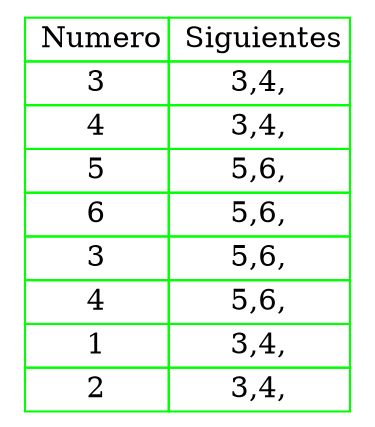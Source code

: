 digraph H {
tbl [
shape=plaintext 
label=<
<table border='0' cellborder='1' color='green' cellspacing='0'>
<tr><td> Numero</td><td> Siguientes</td></tr><tr><td>3</td><td>3,4,</td></tr>
<tr><td>4</td><td>3,4,</td></tr>
<tr><td>5</td><td>5,6,</td></tr>
<tr><td>6</td><td>5,6,</td></tr>
<tr><td>3</td><td>5,6,</td></tr>
<tr><td>4</td><td>5,6,</td></tr>
<tr><td>1</td><td>3,4,</td></tr>
<tr><td>2</td><td>3,4,</td></tr>
</table> 
>];
}